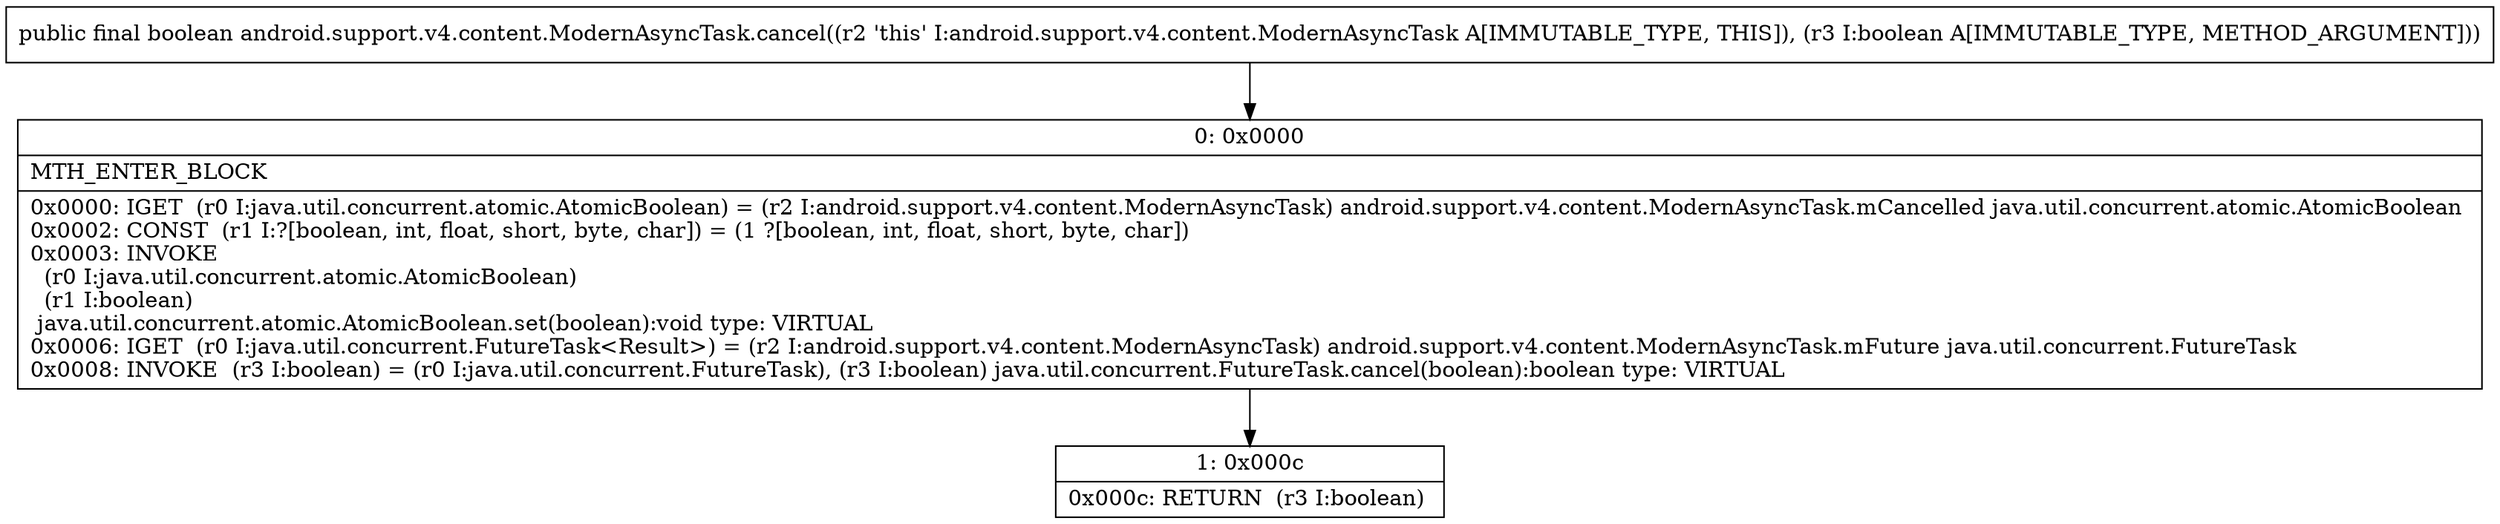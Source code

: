 digraph "CFG forandroid.support.v4.content.ModernAsyncTask.cancel(Z)Z" {
Node_0 [shape=record,label="{0\:\ 0x0000|MTH_ENTER_BLOCK\l|0x0000: IGET  (r0 I:java.util.concurrent.atomic.AtomicBoolean) = (r2 I:android.support.v4.content.ModernAsyncTask) android.support.v4.content.ModernAsyncTask.mCancelled java.util.concurrent.atomic.AtomicBoolean \l0x0002: CONST  (r1 I:?[boolean, int, float, short, byte, char]) = (1 ?[boolean, int, float, short, byte, char]) \l0x0003: INVOKE  \l  (r0 I:java.util.concurrent.atomic.AtomicBoolean)\l  (r1 I:boolean)\l java.util.concurrent.atomic.AtomicBoolean.set(boolean):void type: VIRTUAL \l0x0006: IGET  (r0 I:java.util.concurrent.FutureTask\<Result\>) = (r2 I:android.support.v4.content.ModernAsyncTask) android.support.v4.content.ModernAsyncTask.mFuture java.util.concurrent.FutureTask \l0x0008: INVOKE  (r3 I:boolean) = (r0 I:java.util.concurrent.FutureTask), (r3 I:boolean) java.util.concurrent.FutureTask.cancel(boolean):boolean type: VIRTUAL \l}"];
Node_1 [shape=record,label="{1\:\ 0x000c|0x000c: RETURN  (r3 I:boolean) \l}"];
MethodNode[shape=record,label="{public final boolean android.support.v4.content.ModernAsyncTask.cancel((r2 'this' I:android.support.v4.content.ModernAsyncTask A[IMMUTABLE_TYPE, THIS]), (r3 I:boolean A[IMMUTABLE_TYPE, METHOD_ARGUMENT])) }"];
MethodNode -> Node_0;
Node_0 -> Node_1;
}

